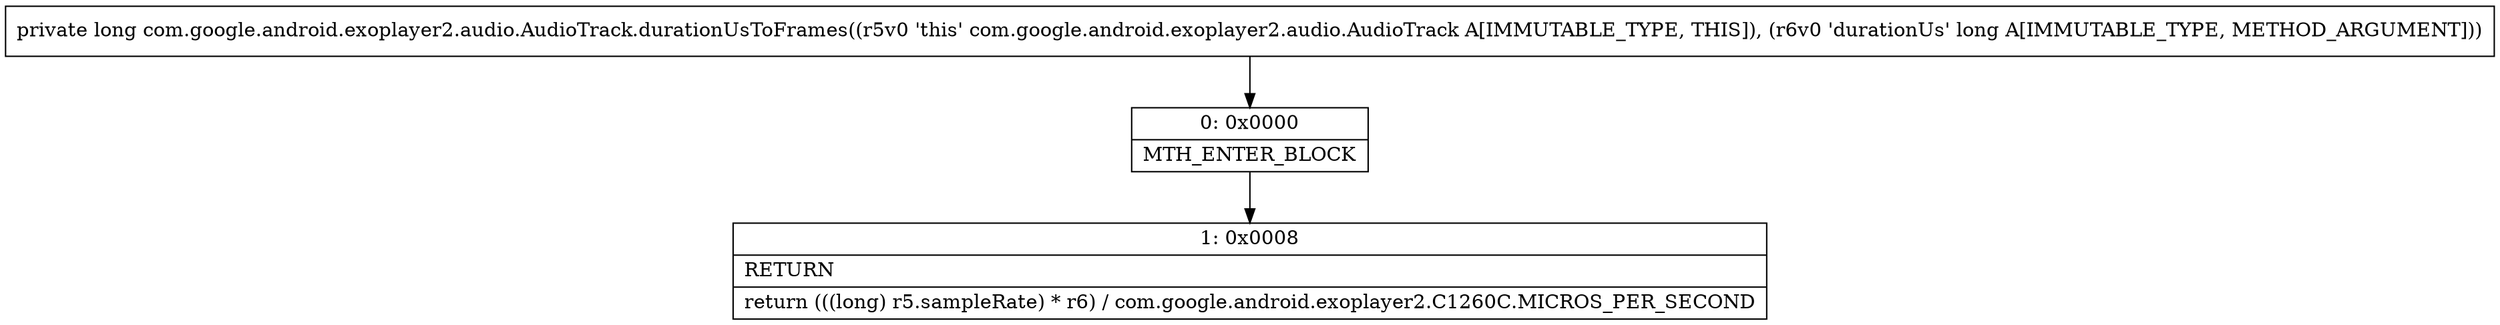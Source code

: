digraph "CFG forcom.google.android.exoplayer2.audio.AudioTrack.durationUsToFrames(J)J" {
Node_0 [shape=record,label="{0\:\ 0x0000|MTH_ENTER_BLOCK\l}"];
Node_1 [shape=record,label="{1\:\ 0x0008|RETURN\l|return (((long) r5.sampleRate) * r6) \/ com.google.android.exoplayer2.C1260C.MICROS_PER_SECOND\l}"];
MethodNode[shape=record,label="{private long com.google.android.exoplayer2.audio.AudioTrack.durationUsToFrames((r5v0 'this' com.google.android.exoplayer2.audio.AudioTrack A[IMMUTABLE_TYPE, THIS]), (r6v0 'durationUs' long A[IMMUTABLE_TYPE, METHOD_ARGUMENT])) }"];
MethodNode -> Node_0;
Node_0 -> Node_1;
}

